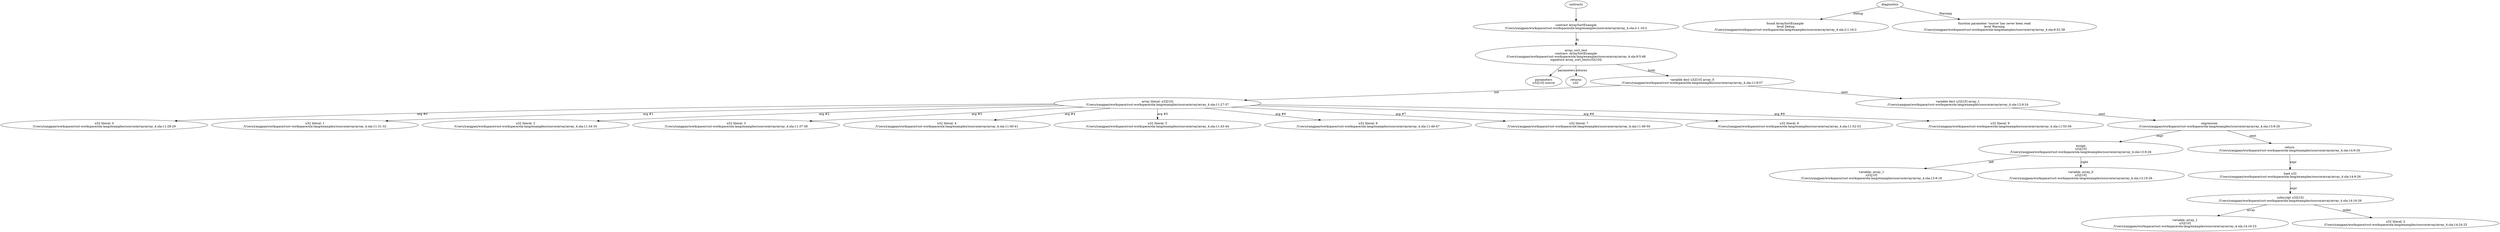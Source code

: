 strict digraph "/Users/yangpan/workspace/rust-workspace/ola-lang/examples/source/array/array_4.ola" {
	contract [label="contract ArraySortExample\n/Users/yangpan/workspace/rust-workspace/ola-lang/examples/source/array/array_4.ola:2:1-16:2"]
	array_sort_test [label="array_sort_test\ncontract: ArraySortExample\n/Users/yangpan/workspace/rust-workspace/ola-lang/examples/source/array/array_4.ola:9:5-48\nsignature array_sort_test(u32[10])"]
	parameters [label="parameters\nu32[10] source"]
	returns [label="returns\nu32 "]
	var_decl [label="variable decl u32[10] array_0\n/Users/yangpan/workspace/rust-workspace/ola-lang/examples/source/array/array_4.ola:11:9-57"]
	array_literal [label="array literal: u32[10]\n/Users/yangpan/workspace/rust-workspace/ola-lang/examples/source/array/array_4.ola:11:27-57"]
	number_literal [label="u32 literal: 0\n/Users/yangpan/workspace/rust-workspace/ola-lang/examples/source/array/array_4.ola:11:28-29"]
	number_literal_8 [label="u32 literal: 1\n/Users/yangpan/workspace/rust-workspace/ola-lang/examples/source/array/array_4.ola:11:31-32"]
	number_literal_9 [label="u32 literal: 2\n/Users/yangpan/workspace/rust-workspace/ola-lang/examples/source/array/array_4.ola:11:34-35"]
	number_literal_10 [label="u32 literal: 3\n/Users/yangpan/workspace/rust-workspace/ola-lang/examples/source/array/array_4.ola:11:37-38"]
	number_literal_11 [label="u32 literal: 4\n/Users/yangpan/workspace/rust-workspace/ola-lang/examples/source/array/array_4.ola:11:40-41"]
	number_literal_12 [label="u32 literal: 5\n/Users/yangpan/workspace/rust-workspace/ola-lang/examples/source/array/array_4.ola:11:43-44"]
	number_literal_13 [label="u32 literal: 6\n/Users/yangpan/workspace/rust-workspace/ola-lang/examples/source/array/array_4.ola:11:46-47"]
	number_literal_14 [label="u32 literal: 7\n/Users/yangpan/workspace/rust-workspace/ola-lang/examples/source/array/array_4.ola:11:49-50"]
	number_literal_15 [label="u32 literal: 8\n/Users/yangpan/workspace/rust-workspace/ola-lang/examples/source/array/array_4.ola:11:52-53"]
	number_literal_16 [label="u32 literal: 9\n/Users/yangpan/workspace/rust-workspace/ola-lang/examples/source/array/array_4.ola:11:55-56"]
	var_decl_17 [label="variable decl u32[10] array_1\n/Users/yangpan/workspace/rust-workspace/ola-lang/examples/source/array/array_4.ola:12:9-24"]
	expr [label="expression\n/Users/yangpan/workspace/rust-workspace/ola-lang/examples/source/array/array_4.ola:13:9-26"]
	assign [label="assign\nu32[10]\n/Users/yangpan/workspace/rust-workspace/ola-lang/examples/source/array/array_4.ola:13:9-26"]
	variable [label="variable: array_1\nu32[10]\n/Users/yangpan/workspace/rust-workspace/ola-lang/examples/source/array/array_4.ola:13:9-16"]
	variable_21 [label="variable: array_0\nu32[10]\n/Users/yangpan/workspace/rust-workspace/ola-lang/examples/source/array/array_4.ola:13:19-26"]
	return [label="return\n/Users/yangpan/workspace/rust-workspace/ola-lang/examples/source/array/array_4.ola:14:9-26"]
	load [label="load u32\n/Users/yangpan/workspace/rust-workspace/ola-lang/examples/source/array/array_4.ola:14:9-26"]
	subscript [label="subscript u32[10]\n/Users/yangpan/workspace/rust-workspace/ola-lang/examples/source/array/array_4.ola:14:16-26"]
	variable_25 [label="variable: array_1\nu32[10]\n/Users/yangpan/workspace/rust-workspace/ola-lang/examples/source/array/array_4.ola:14:16-23"]
	number_literal_26 [label="u32 literal: 2\n/Users/yangpan/workspace/rust-workspace/ola-lang/examples/source/array/array_4.ola:14:24-25"]
	diagnostic [label="found ArraySortExample \nlevel Debug\n/Users/yangpan/workspace/rust-workspace/ola-lang/examples/source/array/array_4.ola:2:1-16:2"]
	diagnostic_29 [label="function parameter 'source' has never been read\nlevel Warning\n/Users/yangpan/workspace/rust-workspace/ola-lang/examples/source/array/array_4.ola:9:32-38"]
	contracts -> contract
	contract -> array_sort_test [label="fn"]
	array_sort_test -> parameters [label="parameters"]
	array_sort_test -> returns [label="returns"]
	array_sort_test -> var_decl [label="body"]
	var_decl -> array_literal [label="init"]
	array_literal -> number_literal [label="arg #0"]
	array_literal -> number_literal_8 [label="arg #1"]
	array_literal -> number_literal_9 [label="arg #2"]
	array_literal -> number_literal_10 [label="arg #3"]
	array_literal -> number_literal_11 [label="arg #4"]
	array_literal -> number_literal_12 [label="arg #5"]
	array_literal -> number_literal_13 [label="arg #6"]
	array_literal -> number_literal_14 [label="arg #7"]
	array_literal -> number_literal_15 [label="arg #8"]
	array_literal -> number_literal_16 [label="arg #9"]
	var_decl -> var_decl_17 [label="next"]
	var_decl_17 -> expr [label="next"]
	expr -> assign [label="expr"]
	assign -> variable [label="left"]
	assign -> variable_21 [label="right"]
	expr -> return [label="next"]
	return -> load [label="expr"]
	load -> subscript [label="expr"]
	subscript -> variable_25 [label="array"]
	subscript -> number_literal_26 [label="index"]
	diagnostics -> diagnostic [label="Debug"]
	diagnostics -> diagnostic_29 [label="Warning"]
}
